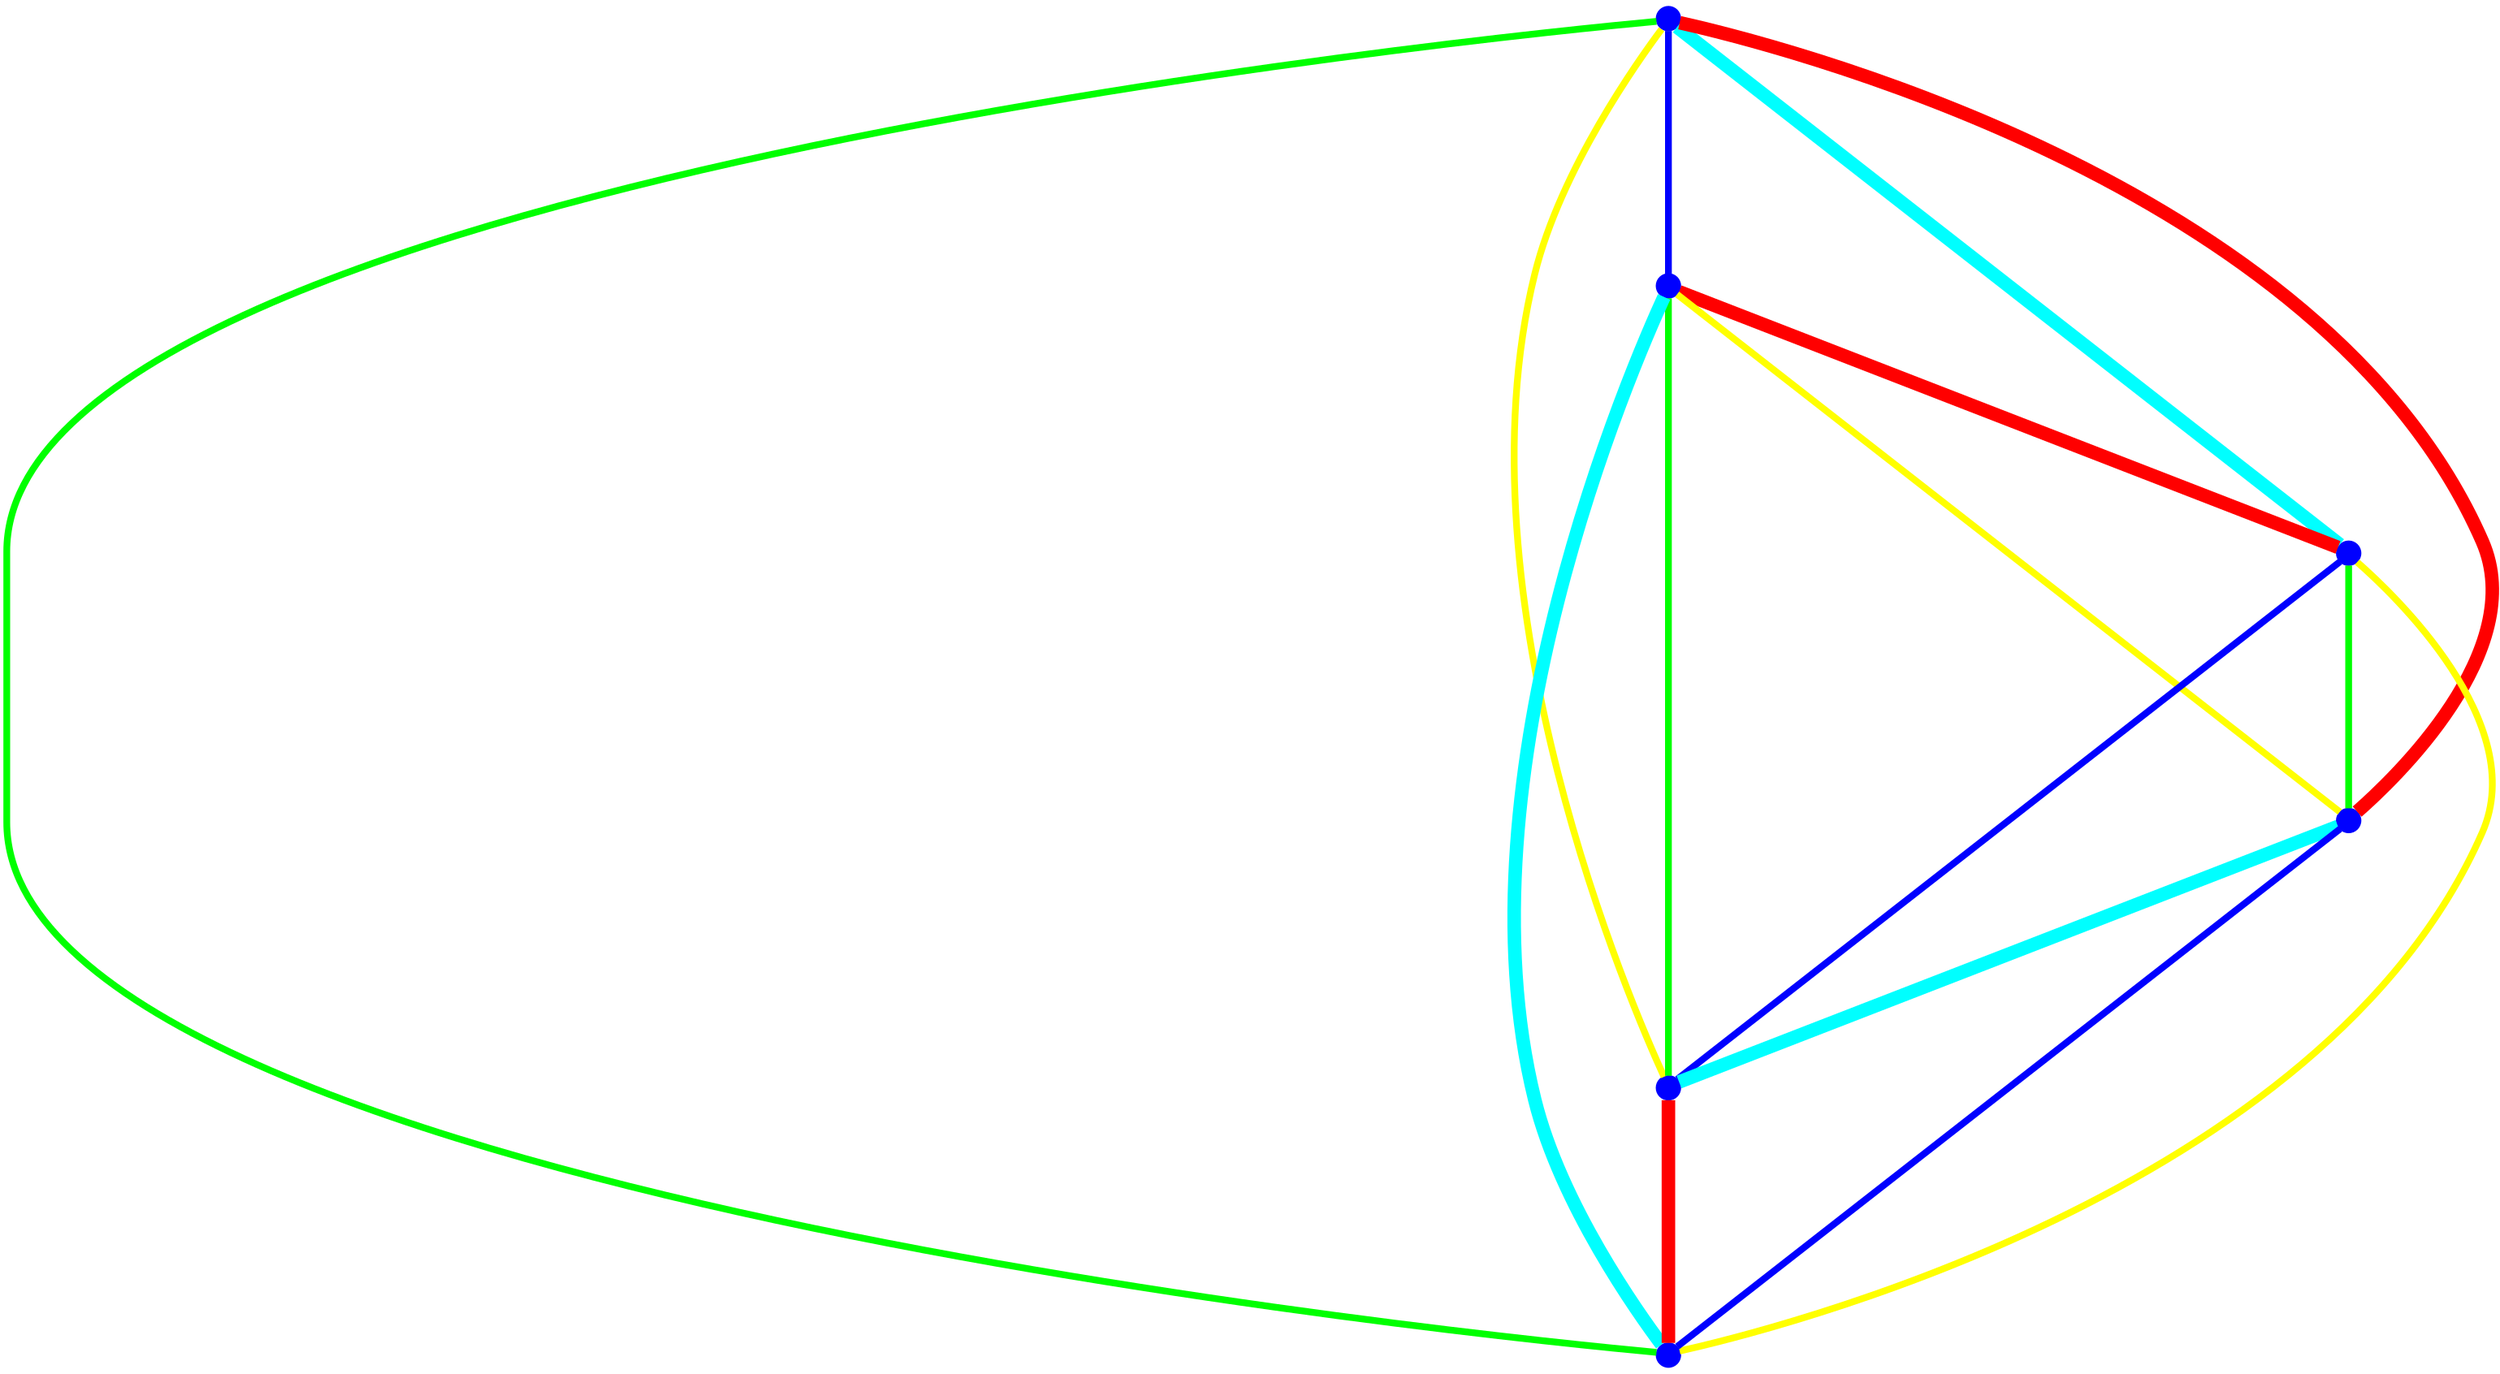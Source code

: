 graph {
ranksep=2
nodesep=2
node [label="" shape=circle style=filled fixedsize=true color=blue fillcolor=blue width=0.2];
"1" -- "2" [style="solid",penwidth="4",color="blue"];
"1" -- "3" [style="solid",penwidth="8",color="cyan"];
"1" -- "4" [style="solid",penwidth="8",color="red"];
"1" -- "5" [style="solid",penwidth="4",color="yellow"];
"1" -- "6" [style="solid",penwidth="4",color="green"];
"2" -- "3" [style="solid",penwidth="8",color="red"];
"2" -- "4" [style="solid",penwidth="4",color="yellow"];
"2" -- "5" [style="solid",penwidth="4",color="green"];
"2" -- "6" [style="solid",penwidth="8",color="cyan"];
"3" -- "4" [style="solid",penwidth="4",color="green"];
"3" -- "5" [style="solid",penwidth="4",color="blue"];
"3" -- "6" [style="solid",penwidth="4",color="yellow"];
"4" -- "5" [style="solid",penwidth="8",color="cyan"];
"4" -- "6" [style="solid",penwidth="4",color="blue"];
"5" -- "6" [style="solid",penwidth="8",color="red"];
}
